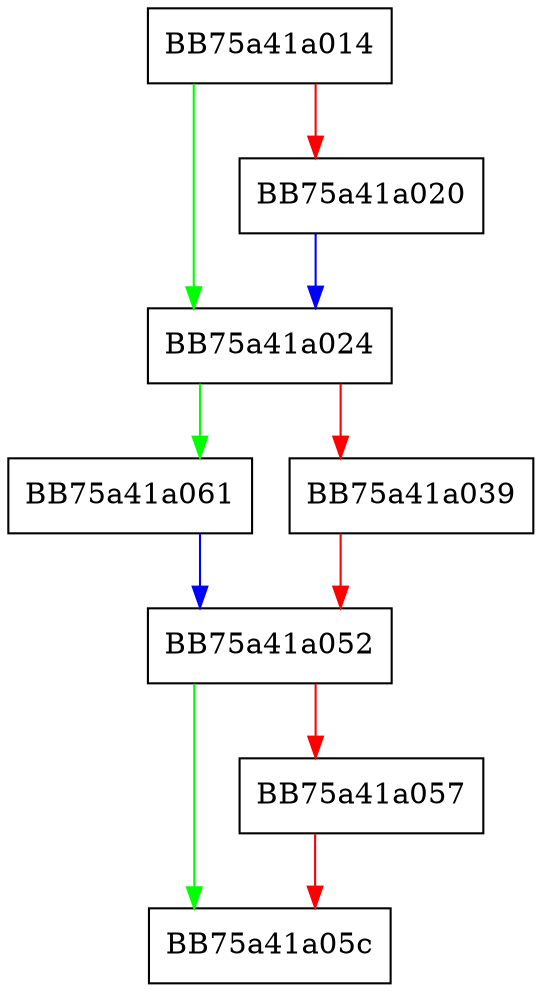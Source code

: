 digraph AddDssQuery {
  node [shape="box"];
  graph [splines=ortho];
  BB75a41a014 -> BB75a41a024 [color="green"];
  BB75a41a014 -> BB75a41a020 [color="red"];
  BB75a41a020 -> BB75a41a024 [color="blue"];
  BB75a41a024 -> BB75a41a061 [color="green"];
  BB75a41a024 -> BB75a41a039 [color="red"];
  BB75a41a039 -> BB75a41a052 [color="red"];
  BB75a41a052 -> BB75a41a05c [color="green"];
  BB75a41a052 -> BB75a41a057 [color="red"];
  BB75a41a057 -> BB75a41a05c [color="red"];
  BB75a41a061 -> BB75a41a052 [color="blue"];
}